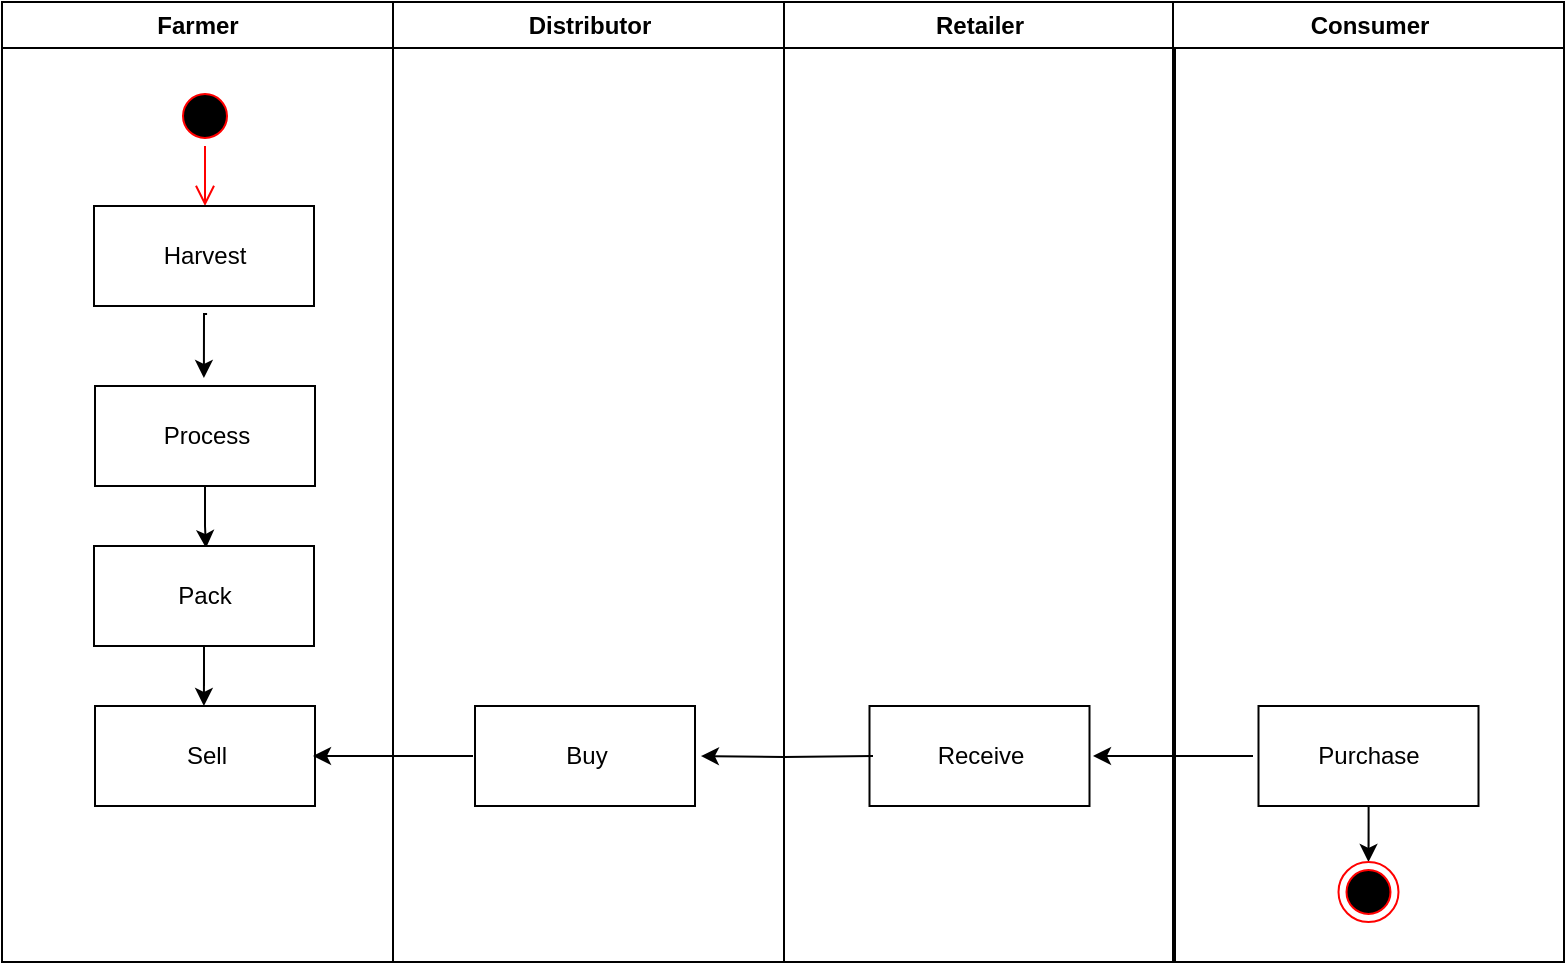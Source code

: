 <mxfile version="16.6.4" type="github">
  <diagram name="Page-1" id="e7e014a7-5840-1c2e-5031-d8a46d1fe8dd">
    <mxGraphModel dx="1422" dy="727" grid="1" gridSize="10" guides="1" tooltips="1" connect="1" arrows="1" fold="1" page="1" pageScale="1" pageWidth="1169" pageHeight="826" background="none" math="0" shadow="0">
      <root>
        <mxCell id="0" />
        <mxCell id="1" parent="0" />
        <mxCell id="5MOcLPUf6QOI881zvvPE-41" value="Farmer" style="swimlane;whiteSpace=wrap" vertex="1" parent="1">
          <mxGeometry x="194" y="150" width="195.5" height="480" as="geometry" />
        </mxCell>
        <mxCell id="5MOcLPUf6QOI881zvvPE-87" value="" style="ellipse;html=1;shape=startState;fillColor=#000000;strokeColor=#ff0000;" vertex="1" parent="5MOcLPUf6QOI881zvvPE-41">
          <mxGeometry x="86.5" y="42" width="30" height="30" as="geometry" />
        </mxCell>
        <mxCell id="5MOcLPUf6QOI881zvvPE-88" value="" style="edgeStyle=orthogonalEdgeStyle;html=1;verticalAlign=bottom;endArrow=open;endSize=8;strokeColor=#ff0000;rounded=0;" edge="1" source="5MOcLPUf6QOI881zvvPE-87" parent="5MOcLPUf6QOI881zvvPE-41">
          <mxGeometry relative="1" as="geometry">
            <mxPoint x="101.5" y="102" as="targetPoint" />
          </mxGeometry>
        </mxCell>
        <mxCell id="5MOcLPUf6QOI881zvvPE-91" value="" style="edgeStyle=orthogonalEdgeStyle;rounded=0;orthogonalLoop=1;jettySize=auto;html=1;exitX=0.514;exitY=1.08;exitDx=0;exitDy=0;exitPerimeter=0;entryX=0.495;entryY=-0.08;entryDx=0;entryDy=0;entryPerimeter=0;" edge="1" parent="5MOcLPUf6QOI881zvvPE-41" source="5MOcLPUf6QOI881zvvPE-89" target="5MOcLPUf6QOI881zvvPE-90">
          <mxGeometry relative="1" as="geometry">
            <mxPoint x="104.5" y="162" as="sourcePoint" />
          </mxGeometry>
        </mxCell>
        <mxCell id="5MOcLPUf6QOI881zvvPE-89" value="Harvest" style="html=1;" vertex="1" parent="5MOcLPUf6QOI881zvvPE-41">
          <mxGeometry x="46" y="102" width="110" height="50" as="geometry" />
        </mxCell>
        <mxCell id="5MOcLPUf6QOI881zvvPE-93" value="" style="edgeStyle=orthogonalEdgeStyle;rounded=0;orthogonalLoop=1;jettySize=auto;html=1;entryX=0.509;entryY=0.02;entryDx=0;entryDy=0;entryPerimeter=0;" edge="1" parent="5MOcLPUf6QOI881zvvPE-41" source="5MOcLPUf6QOI881zvvPE-90" target="5MOcLPUf6QOI881zvvPE-92">
          <mxGeometry relative="1" as="geometry" />
        </mxCell>
        <mxCell id="5MOcLPUf6QOI881zvvPE-90" value="Process" style="html=1;" vertex="1" parent="5MOcLPUf6QOI881zvvPE-41">
          <mxGeometry x="46.5" y="192" width="110" height="50" as="geometry" />
        </mxCell>
        <mxCell id="5MOcLPUf6QOI881zvvPE-95" value="" style="edgeStyle=orthogonalEdgeStyle;rounded=0;orthogonalLoop=1;jettySize=auto;html=1;entryX=0.495;entryY=0;entryDx=0;entryDy=0;entryPerimeter=0;" edge="1" parent="5MOcLPUf6QOI881zvvPE-41" source="5MOcLPUf6QOI881zvvPE-92" target="5MOcLPUf6QOI881zvvPE-94">
          <mxGeometry relative="1" as="geometry" />
        </mxCell>
        <mxCell id="5MOcLPUf6QOI881zvvPE-92" value="Pack" style="html=1;" vertex="1" parent="5MOcLPUf6QOI881zvvPE-41">
          <mxGeometry x="46" y="272" width="110" height="50" as="geometry" />
        </mxCell>
        <mxCell id="5MOcLPUf6QOI881zvvPE-94" value="Sell" style="html=1;" vertex="1" parent="5MOcLPUf6QOI881zvvPE-41">
          <mxGeometry x="46.5" y="352" width="110" height="50" as="geometry" />
        </mxCell>
        <mxCell id="5MOcLPUf6QOI881zvvPE-50" value="Distributor" style="swimlane;whiteSpace=wrap" vertex="1" parent="1">
          <mxGeometry x="389.5" y="150" width="195.5" height="480" as="geometry" />
        </mxCell>
        <mxCell id="5MOcLPUf6QOI881zvvPE-98" value="Buy" style="html=1;" vertex="1" parent="5MOcLPUf6QOI881zvvPE-50">
          <mxGeometry x="41" y="352" width="110" height="50" as="geometry" />
        </mxCell>
        <mxCell id="5MOcLPUf6QOI881zvvPE-59" value="Retailer" style="swimlane;whiteSpace=wrap" vertex="1" parent="1">
          <mxGeometry x="585" y="150" width="195.5" height="480" as="geometry" />
        </mxCell>
        <mxCell id="5MOcLPUf6QOI881zvvPE-106" value="Receive" style="html=1;" vertex="1" parent="5MOcLPUf6QOI881zvvPE-59">
          <mxGeometry x="42.75" y="352" width="110" height="50" as="geometry" />
        </mxCell>
        <mxCell id="5MOcLPUf6QOI881zvvPE-68" value="Consumer" style="swimlane;whiteSpace=wrap" vertex="1" parent="1">
          <mxGeometry x="779.5" y="150" width="195.5" height="480" as="geometry" />
        </mxCell>
        <mxCell id="5MOcLPUf6QOI881zvvPE-111" value="" style="edgeStyle=orthogonalEdgeStyle;rounded=0;orthogonalLoop=1;jettySize=auto;html=1;" edge="1" parent="5MOcLPUf6QOI881zvvPE-68" source="5MOcLPUf6QOI881zvvPE-108" target="5MOcLPUf6QOI881zvvPE-110">
          <mxGeometry relative="1" as="geometry" />
        </mxCell>
        <mxCell id="5MOcLPUf6QOI881zvvPE-108" value="Purchase" style="html=1;" vertex="1" parent="5MOcLPUf6QOI881zvvPE-68">
          <mxGeometry x="42.75" y="352" width="110" height="50" as="geometry" />
        </mxCell>
        <mxCell id="5MOcLPUf6QOI881zvvPE-110" value="" style="ellipse;html=1;shape=endState;fillColor=#000000;strokeColor=#ff0000;" vertex="1" parent="5MOcLPUf6QOI881zvvPE-68">
          <mxGeometry x="82.75" y="430" width="30" height="30" as="geometry" />
        </mxCell>
        <mxCell id="5MOcLPUf6QOI881zvvPE-100" value="" style="edgeStyle=orthogonalEdgeStyle;rounded=0;orthogonalLoop=1;jettySize=auto;html=1;" edge="1" parent="1">
          <mxGeometry relative="1" as="geometry">
            <mxPoint x="429.5" y="527" as="sourcePoint" />
            <mxPoint x="349.5" y="527" as="targetPoint" />
          </mxGeometry>
        </mxCell>
        <mxCell id="5MOcLPUf6QOI881zvvPE-107" value="" style="edgeStyle=orthogonalEdgeStyle;rounded=0;orthogonalLoop=1;jettySize=auto;html=1;entryX=1.027;entryY=0.5;entryDx=0;entryDy=0;entryPerimeter=0;" edge="1" parent="1" target="5MOcLPUf6QOI881zvvPE-98">
          <mxGeometry relative="1" as="geometry">
            <mxPoint x="629.5" y="527" as="sourcePoint" />
          </mxGeometry>
        </mxCell>
        <mxCell id="5MOcLPUf6QOI881zvvPE-109" value="" style="edgeStyle=orthogonalEdgeStyle;rounded=0;orthogonalLoop=1;jettySize=auto;html=1;" edge="1" parent="1">
          <mxGeometry relative="1" as="geometry">
            <mxPoint x="819.5" y="527" as="sourcePoint" />
            <mxPoint x="739.5" y="527" as="targetPoint" />
          </mxGeometry>
        </mxCell>
      </root>
    </mxGraphModel>
  </diagram>
</mxfile>
